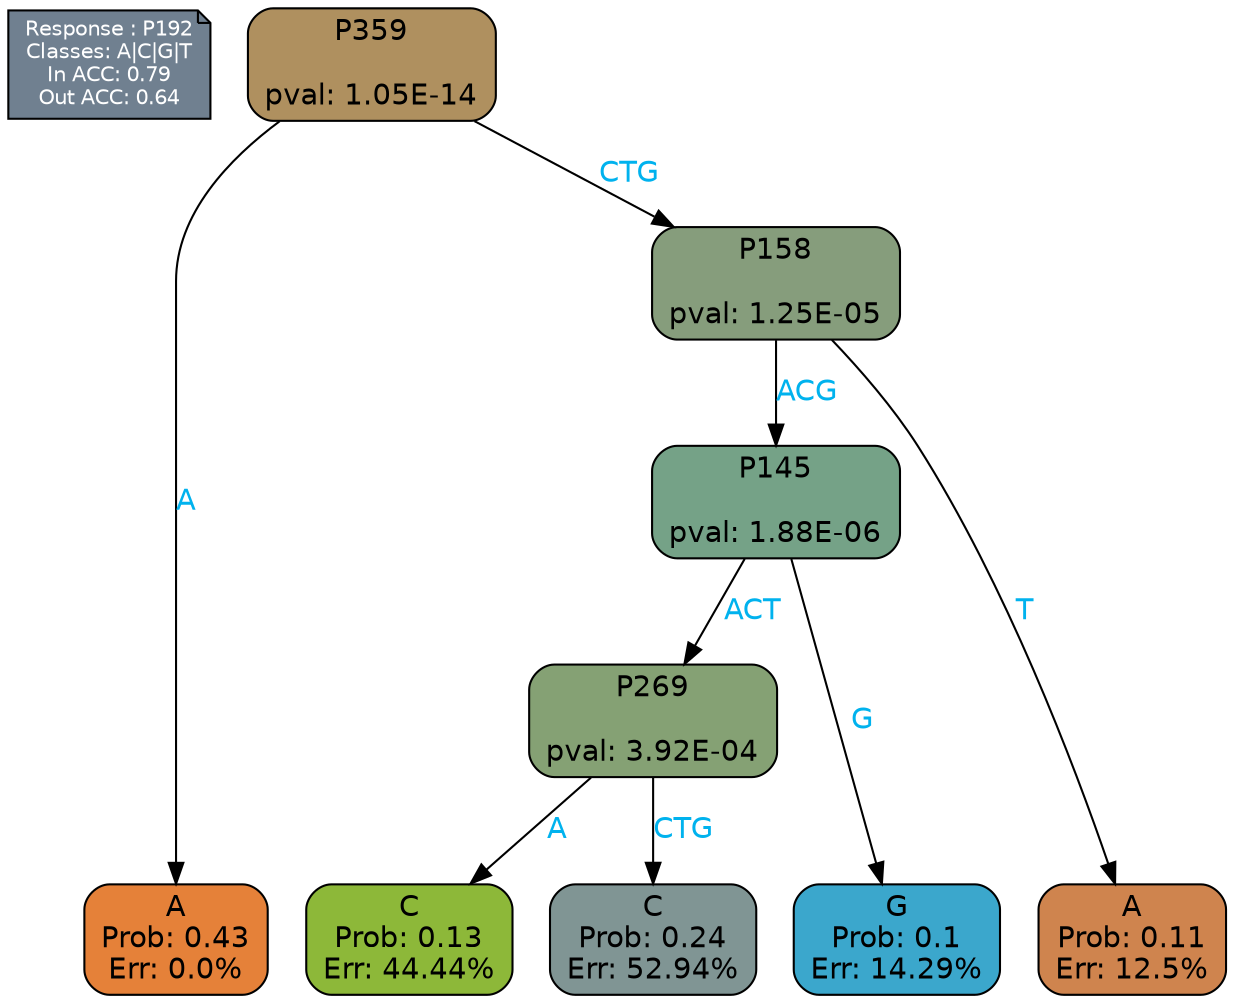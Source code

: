 digraph Tree {
node [shape=box, style="filled, rounded", color="black", fontname=helvetica] ;
graph [ranksep=equally, splines=polylines, bgcolor=transparent, dpi=600] ;
edge [fontname=helvetica] ;
LEGEND [label="Response : P192
Classes: A|C|G|T
In ACC: 0.79
Out ACC: 0.64
",shape=note,align=left,style=filled,fillcolor="slategray",fontcolor="white",fontsize=10];1 [label="P359

pval: 1.05E-14", fillcolor="#af905f"] ;
2 [label="A
Prob: 0.43
Err: 0.0%", fillcolor="#e58139"] ;
3 [label="P158

pval: 1.25E-05", fillcolor="#869d7c"] ;
4 [label="P145

pval: 1.88E-06", fillcolor="#75a287"] ;
5 [label="P269

pval: 3.92E-04", fillcolor="#85a174"] ;
6 [label="C
Prob: 0.13
Err: 44.44%", fillcolor="#8db839"] ;
7 [label="C
Prob: 0.24
Err: 52.94%", fillcolor="#809594"] ;
8 [label="G
Prob: 0.1
Err: 14.29%", fillcolor="#3ba7cc"] ;
9 [label="A
Prob: 0.11
Err: 12.5%", fillcolor="#cf844e"] ;
1 -> 2 [label="A",fontcolor=deepskyblue2] ;
1 -> 3 [label="CTG",fontcolor=deepskyblue2] ;
3 -> 9 [label="T",fontcolor=deepskyblue2] ;
3 -> 4 [label="ACG",fontcolor=deepskyblue2] ;
4 -> 8 [label="G",fontcolor=deepskyblue2] ;
4 -> 5 [label="ACT",fontcolor=deepskyblue2] ;
5 -> 6 [label="A",fontcolor=deepskyblue2] ;
5 -> 7 [label="CTG",fontcolor=deepskyblue2] ;
{rank = same; 2;6;7;8;9;}{rank = same; LEGEND;1;}}